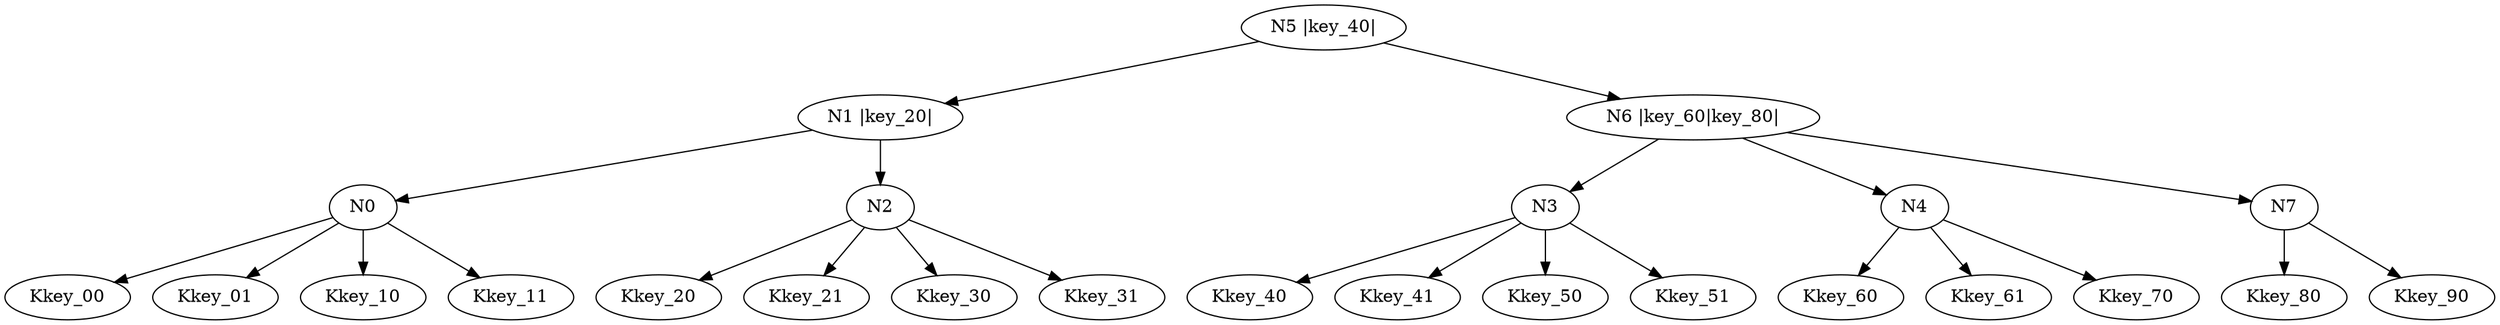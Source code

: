 digraph G {
N5[label="N5 |key_40|"]N5 -> N1;
N1[label="N1 |key_20|"]N1 -> N0;
N0 -> Kkey_00;
N0 -> Kkey_01;
N0 -> Kkey_10;
N0 -> Kkey_11;
N1 -> N2;
N2 -> Kkey_20;
N2 -> Kkey_21;
N2 -> Kkey_30;
N2 -> Kkey_31;
N5 -> N6;
N6[label="N6 |key_60|key_80|"]N6 -> N3;
N3 -> Kkey_40;
N3 -> Kkey_41;
N3 -> Kkey_50;
N3 -> Kkey_51;
N6 -> N4;
N4 -> Kkey_60;
N4 -> Kkey_61;
N4 -> Kkey_70;
N6 -> N7;
N7 -> Kkey_80;
N7 -> Kkey_90;
}
